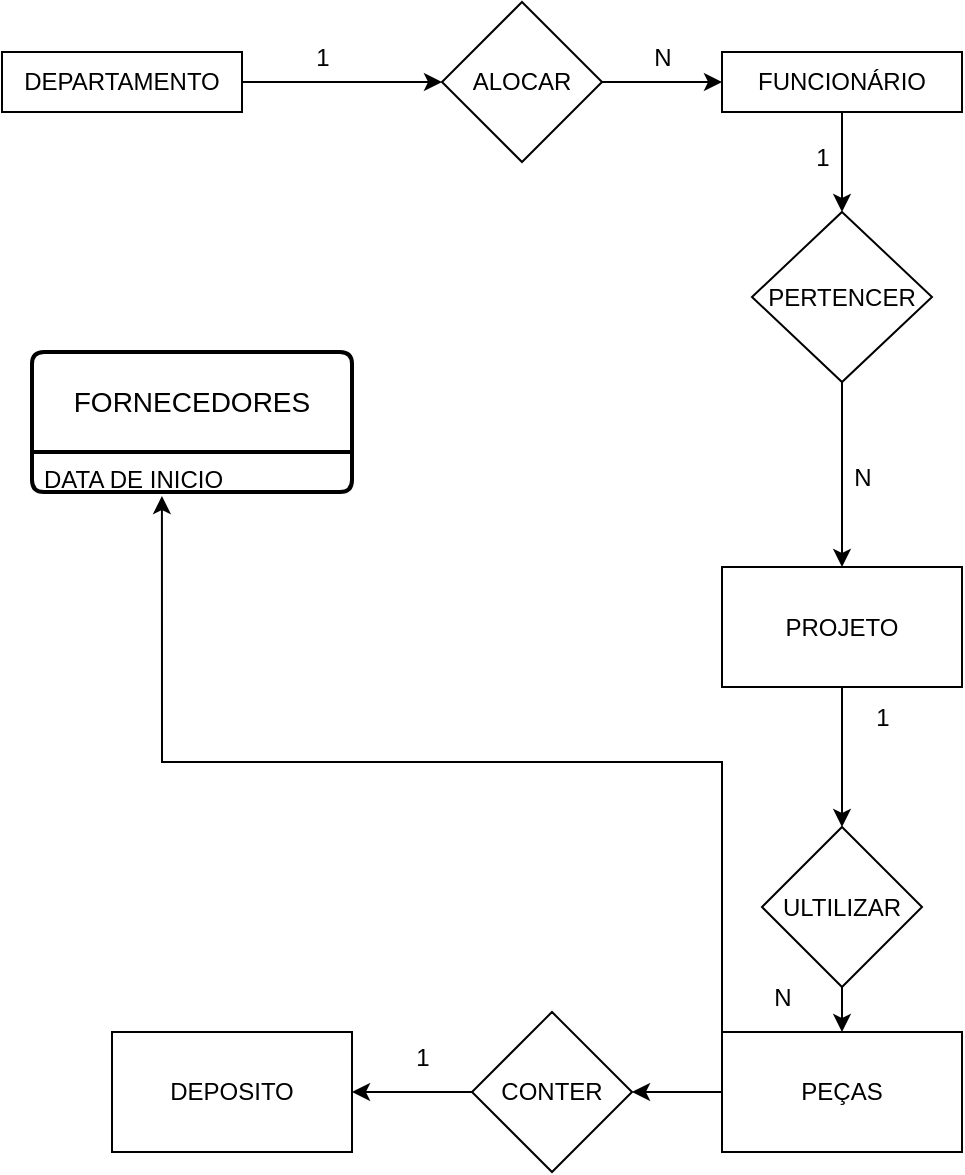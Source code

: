 <mxfile version="21.6.9" type="github">
  <diagram id="R2lEEEUBdFMjLlhIrx00" name="Page-1">
    <mxGraphModel dx="1434" dy="767" grid="1" gridSize="10" guides="1" tooltips="1" connect="1" arrows="1" fold="1" page="1" pageScale="1" pageWidth="850" pageHeight="1100" math="0" shadow="0" extFonts="Permanent Marker^https://fonts.googleapis.com/css?family=Permanent+Marker">
      <root>
        <mxCell id="0" />
        <mxCell id="1" parent="0" />
        <mxCell id="XEe2PH9txxTgVxD_qnh4-3" value="" style="edgeStyle=orthogonalEdgeStyle;rounded=0;orthogonalLoop=1;jettySize=auto;html=1;" edge="1" parent="1" source="XEe2PH9txxTgVxD_qnh4-1" target="XEe2PH9txxTgVxD_qnh4-2">
          <mxGeometry relative="1" as="geometry" />
        </mxCell>
        <mxCell id="XEe2PH9txxTgVxD_qnh4-1" value="DEPARTAMENTO" style="rounded=0;whiteSpace=wrap;html=1;" vertex="1" parent="1">
          <mxGeometry x="10" y="40" width="120" height="30" as="geometry" />
        </mxCell>
        <mxCell id="XEe2PH9txxTgVxD_qnh4-6" value="" style="edgeStyle=orthogonalEdgeStyle;rounded=0;orthogonalLoop=1;jettySize=auto;html=1;" edge="1" parent="1" source="XEe2PH9txxTgVxD_qnh4-2" target="XEe2PH9txxTgVxD_qnh4-5">
          <mxGeometry relative="1" as="geometry" />
        </mxCell>
        <mxCell id="XEe2PH9txxTgVxD_qnh4-2" value="ALOCAR" style="rhombus;whiteSpace=wrap;html=1;rounded=0;" vertex="1" parent="1">
          <mxGeometry x="230" y="15" width="80" height="80" as="geometry" />
        </mxCell>
        <mxCell id="XEe2PH9txxTgVxD_qnh4-4" value="1" style="text;html=1;align=center;verticalAlign=middle;resizable=0;points=[];autosize=1;strokeColor=none;fillColor=none;" vertex="1" parent="1">
          <mxGeometry x="155" y="28" width="30" height="30" as="geometry" />
        </mxCell>
        <mxCell id="XEe2PH9txxTgVxD_qnh4-9" value="" style="edgeStyle=orthogonalEdgeStyle;rounded=0;orthogonalLoop=1;jettySize=auto;html=1;" edge="1" parent="1" source="XEe2PH9txxTgVxD_qnh4-5" target="XEe2PH9txxTgVxD_qnh4-8">
          <mxGeometry relative="1" as="geometry" />
        </mxCell>
        <mxCell id="XEe2PH9txxTgVxD_qnh4-5" value="FUNCIONÁRIO" style="whiteSpace=wrap;html=1;rounded=0;" vertex="1" parent="1">
          <mxGeometry x="370" y="40" width="120" height="30" as="geometry" />
        </mxCell>
        <mxCell id="XEe2PH9txxTgVxD_qnh4-7" value="N" style="text;html=1;align=center;verticalAlign=middle;resizable=0;points=[];autosize=1;strokeColor=none;fillColor=none;" vertex="1" parent="1">
          <mxGeometry x="325" y="28" width="30" height="30" as="geometry" />
        </mxCell>
        <mxCell id="XEe2PH9txxTgVxD_qnh4-12" value="" style="edgeStyle=orthogonalEdgeStyle;rounded=0;orthogonalLoop=1;jettySize=auto;html=1;" edge="1" parent="1" source="XEe2PH9txxTgVxD_qnh4-8" target="XEe2PH9txxTgVxD_qnh4-11">
          <mxGeometry relative="1" as="geometry" />
        </mxCell>
        <mxCell id="XEe2PH9txxTgVxD_qnh4-8" value="PERTENCER" style="rhombus;whiteSpace=wrap;html=1;rounded=0;" vertex="1" parent="1">
          <mxGeometry x="385" y="120" width="90" height="85" as="geometry" />
        </mxCell>
        <mxCell id="XEe2PH9txxTgVxD_qnh4-10" value="1" style="text;html=1;align=center;verticalAlign=middle;resizable=0;points=[];autosize=1;strokeColor=none;fillColor=none;" vertex="1" parent="1">
          <mxGeometry x="405" y="78" width="30" height="30" as="geometry" />
        </mxCell>
        <mxCell id="XEe2PH9txxTgVxD_qnh4-15" value="" style="edgeStyle=orthogonalEdgeStyle;rounded=0;orthogonalLoop=1;jettySize=auto;html=1;" edge="1" parent="1" source="XEe2PH9txxTgVxD_qnh4-11" target="XEe2PH9txxTgVxD_qnh4-14">
          <mxGeometry relative="1" as="geometry" />
        </mxCell>
        <mxCell id="XEe2PH9txxTgVxD_qnh4-11" value="PROJETO" style="whiteSpace=wrap;html=1;rounded=0;" vertex="1" parent="1">
          <mxGeometry x="370" y="297.5" width="120" height="60" as="geometry" />
        </mxCell>
        <mxCell id="XEe2PH9txxTgVxD_qnh4-13" value="N" style="text;html=1;align=center;verticalAlign=middle;resizable=0;points=[];autosize=1;strokeColor=none;fillColor=none;" vertex="1" parent="1">
          <mxGeometry x="425" y="238" width="30" height="30" as="geometry" />
        </mxCell>
        <mxCell id="XEe2PH9txxTgVxD_qnh4-17" style="edgeStyle=orthogonalEdgeStyle;rounded=0;orthogonalLoop=1;jettySize=auto;html=1;exitX=0.5;exitY=1;exitDx=0;exitDy=0;entryX=0.5;entryY=0;entryDx=0;entryDy=0;" edge="1" parent="1" source="XEe2PH9txxTgVxD_qnh4-14" target="XEe2PH9txxTgVxD_qnh4-16">
          <mxGeometry relative="1" as="geometry" />
        </mxCell>
        <mxCell id="XEe2PH9txxTgVxD_qnh4-14" value="ULTILIZAR" style="rhombus;whiteSpace=wrap;html=1;rounded=0;" vertex="1" parent="1">
          <mxGeometry x="390" y="427.5" width="80" height="80" as="geometry" />
        </mxCell>
        <mxCell id="XEe2PH9txxTgVxD_qnh4-19" value="" style="edgeStyle=orthogonalEdgeStyle;rounded=0;orthogonalLoop=1;jettySize=auto;html=1;" edge="1" parent="1" source="XEe2PH9txxTgVxD_qnh4-16" target="XEe2PH9txxTgVxD_qnh4-18">
          <mxGeometry relative="1" as="geometry" />
        </mxCell>
        <mxCell id="XEe2PH9txxTgVxD_qnh4-28" style="edgeStyle=orthogonalEdgeStyle;rounded=0;orthogonalLoop=1;jettySize=auto;html=1;exitX=0;exitY=0;exitDx=0;exitDy=0;entryX=0.406;entryY=1.1;entryDx=0;entryDy=0;entryPerimeter=0;" edge="1" parent="1" source="XEe2PH9txxTgVxD_qnh4-16" target="XEe2PH9txxTgVxD_qnh4-26">
          <mxGeometry relative="1" as="geometry" />
        </mxCell>
        <mxCell id="XEe2PH9txxTgVxD_qnh4-16" value="PEÇAS" style="rounded=0;whiteSpace=wrap;html=1;" vertex="1" parent="1">
          <mxGeometry x="370" y="530" width="120" height="60" as="geometry" />
        </mxCell>
        <mxCell id="XEe2PH9txxTgVxD_qnh4-21" value="" style="edgeStyle=orthogonalEdgeStyle;rounded=0;orthogonalLoop=1;jettySize=auto;html=1;" edge="1" parent="1" source="XEe2PH9txxTgVxD_qnh4-18" target="XEe2PH9txxTgVxD_qnh4-20">
          <mxGeometry relative="1" as="geometry" />
        </mxCell>
        <mxCell id="XEe2PH9txxTgVxD_qnh4-18" value="CONTER" style="rhombus;whiteSpace=wrap;html=1;rounded=0;" vertex="1" parent="1">
          <mxGeometry x="245" y="520" width="80" height="80" as="geometry" />
        </mxCell>
        <mxCell id="XEe2PH9txxTgVxD_qnh4-20" value="DEPOSITO" style="whiteSpace=wrap;html=1;rounded=0;" vertex="1" parent="1">
          <mxGeometry x="65" y="530" width="120" height="60" as="geometry" />
        </mxCell>
        <mxCell id="XEe2PH9txxTgVxD_qnh4-22" value="1" style="text;html=1;align=center;verticalAlign=middle;resizable=0;points=[];autosize=1;strokeColor=none;fillColor=none;" vertex="1" parent="1">
          <mxGeometry x="205" y="528" width="30" height="30" as="geometry" />
        </mxCell>
        <mxCell id="XEe2PH9txxTgVxD_qnh4-23" value="1" style="text;html=1;align=center;verticalAlign=middle;resizable=0;points=[];autosize=1;strokeColor=none;fillColor=none;" vertex="1" parent="1">
          <mxGeometry x="435" y="358" width="30" height="30" as="geometry" />
        </mxCell>
        <mxCell id="XEe2PH9txxTgVxD_qnh4-24" value="N" style="text;html=1;align=center;verticalAlign=middle;resizable=0;points=[];autosize=1;strokeColor=none;fillColor=none;" vertex="1" parent="1">
          <mxGeometry x="385" y="498" width="30" height="30" as="geometry" />
        </mxCell>
        <mxCell id="XEe2PH9txxTgVxD_qnh4-25" value="FORNECEDORES" style="swimlane;childLayout=stackLayout;horizontal=1;startSize=50;horizontalStack=0;rounded=1;fontSize=14;fontStyle=0;strokeWidth=2;resizeParent=0;resizeLast=1;shadow=0;dashed=0;align=center;arcSize=4;whiteSpace=wrap;html=1;" vertex="1" parent="1">
          <mxGeometry x="25" y="190" width="160" height="70" as="geometry" />
        </mxCell>
        <mxCell id="XEe2PH9txxTgVxD_qnh4-26" value="DATA DE INICIO" style="align=left;strokeColor=none;fillColor=none;spacingLeft=4;fontSize=12;verticalAlign=top;resizable=0;rotatable=0;part=1;html=1;" vertex="1" parent="XEe2PH9txxTgVxD_qnh4-25">
          <mxGeometry y="50" width="160" height="20" as="geometry" />
        </mxCell>
      </root>
    </mxGraphModel>
  </diagram>
</mxfile>
